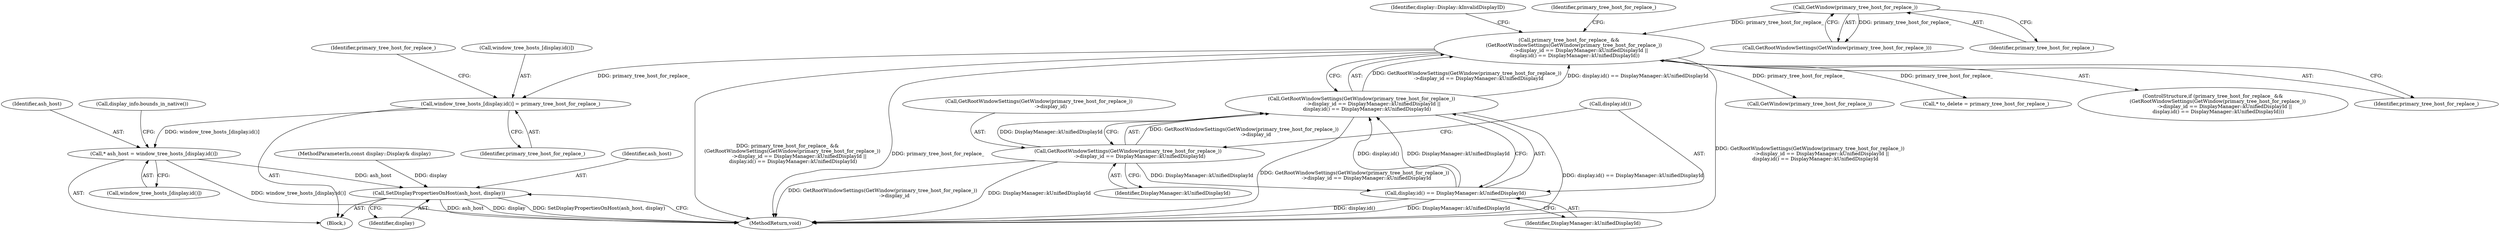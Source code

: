 digraph "0_Chrome_62b8b6e168a12263aab6b88dbef0b900cc37309f_3@pointer" {
"1000201" [label="(Call,* ash_host = window_tree_hosts_[display.id()])"];
"1000180" [label="(Call,window_tree_hosts_[display.id()] = primary_tree_host_for_replace_)"];
"1000104" [label="(Call,primary_tree_host_for_replace_ &&\n      (GetRootWindowSettings(GetWindow(primary_tree_host_for_replace_))\n               ->display_id == DisplayManager::kUnifiedDisplayId ||\n       display.id() == DisplayManager::kUnifiedDisplayId))"];
"1000110" [label="(Call,GetWindow(primary_tree_host_for_replace_))"];
"1000106" [label="(Call,GetRootWindowSettings(GetWindow(primary_tree_host_for_replace_))\n               ->display_id == DisplayManager::kUnifiedDisplayId ||\n       display.id() == DisplayManager::kUnifiedDisplayId)"];
"1000107" [label="(Call,GetRootWindowSettings(GetWindow(primary_tree_host_for_replace_))\n               ->display_id == DisplayManager::kUnifiedDisplayId)"];
"1000114" [label="(Call,display.id() == DisplayManager::kUnifiedDisplayId)"];
"1000208" [label="(Call,SetDisplayPropertiesOnHost(ash_host, display))"];
"1000188" [label="(Call,GetWindow(primary_tree_host_for_replace_))"];
"1000180" [label="(Call,window_tree_hosts_[display.id()] = primary_tree_host_for_replace_)"];
"1000104" [label="(Call,primary_tree_host_for_replace_ &&\n      (GetRootWindowSettings(GetWindow(primary_tree_host_for_replace_))\n               ->display_id == DisplayManager::kUnifiedDisplayId ||\n       display.id() == DisplayManager::kUnifiedDisplayId))"];
"1000111" [label="(Identifier,primary_tree_host_for_replace_)"];
"1000109" [label="(Call,GetRootWindowSettings(GetWindow(primary_tree_host_for_replace_)))"];
"1000210" [label="(Identifier,display)"];
"1000189" [label="(Identifier,primary_tree_host_for_replace_)"];
"1000110" [label="(Call,GetWindow(primary_tree_host_for_replace_))"];
"1000113" [label="(Identifier,DisplayManager::kUnifiedDisplayId)"];
"1000184" [label="(Identifier,primary_tree_host_for_replace_)"];
"1000119" [label="(Identifier,display::Display::kInvalidDisplayID)"];
"1000101" [label="(MethodParameterIn,const display::Display& display)"];
"1000138" [label="(Call,* to_delete = primary_tree_host_for_replace_)"];
"1000108" [label="(Call,GetRootWindowSettings(GetWindow(primary_tree_host_for_replace_))\n               ->display_id)"];
"1000203" [label="(Call,window_tree_hosts_[display.id()])"];
"1000207" [label="(Call,display_info.bounds_in_native())"];
"1000107" [label="(Call,GetRootWindowSettings(GetWindow(primary_tree_host_for_replace_))\n               ->display_id == DisplayManager::kUnifiedDisplayId)"];
"1000103" [label="(ControlStructure,if (primary_tree_host_for_replace_ &&\n      (GetRootWindowSettings(GetWindow(primary_tree_host_for_replace_))\n               ->display_id == DisplayManager::kUnifiedDisplayId ||\n       display.id() == DisplayManager::kUnifiedDisplayId)))"];
"1000106" [label="(Call,GetRootWindowSettings(GetWindow(primary_tree_host_for_replace_))\n               ->display_id == DisplayManager::kUnifiedDisplayId ||\n       display.id() == DisplayManager::kUnifiedDisplayId)"];
"1000202" [label="(Identifier,ash_host)"];
"1000116" [label="(Identifier,DisplayManager::kUnifiedDisplayId)"];
"1000201" [label="(Call,* ash_host = window_tree_hosts_[display.id()])"];
"1000115" [label="(Call,display.id())"];
"1000174" [label="(Block,)"];
"1000114" [label="(Call,display.id() == DisplayManager::kUnifiedDisplayId)"];
"1000231" [label="(MethodReturn,void)"];
"1000173" [label="(Identifier,primary_tree_host_for_replace_)"];
"1000209" [label="(Identifier,ash_host)"];
"1000105" [label="(Identifier,primary_tree_host_for_replace_)"];
"1000208" [label="(Call,SetDisplayPropertiesOnHost(ash_host, display))"];
"1000181" [label="(Call,window_tree_hosts_[display.id()])"];
"1000201" -> "1000174"  [label="AST: "];
"1000201" -> "1000203"  [label="CFG: "];
"1000202" -> "1000201"  [label="AST: "];
"1000203" -> "1000201"  [label="AST: "];
"1000207" -> "1000201"  [label="CFG: "];
"1000201" -> "1000231"  [label="DDG: window_tree_hosts_[display.id()]"];
"1000180" -> "1000201"  [label="DDG: window_tree_hosts_[display.id()]"];
"1000201" -> "1000208"  [label="DDG: ash_host"];
"1000180" -> "1000174"  [label="AST: "];
"1000180" -> "1000184"  [label="CFG: "];
"1000181" -> "1000180"  [label="AST: "];
"1000184" -> "1000180"  [label="AST: "];
"1000189" -> "1000180"  [label="CFG: "];
"1000104" -> "1000180"  [label="DDG: primary_tree_host_for_replace_"];
"1000104" -> "1000103"  [label="AST: "];
"1000104" -> "1000105"  [label="CFG: "];
"1000104" -> "1000106"  [label="CFG: "];
"1000105" -> "1000104"  [label="AST: "];
"1000106" -> "1000104"  [label="AST: "];
"1000119" -> "1000104"  [label="CFG: "];
"1000173" -> "1000104"  [label="CFG: "];
"1000104" -> "1000231"  [label="DDG: primary_tree_host_for_replace_ &&\n      (GetRootWindowSettings(GetWindow(primary_tree_host_for_replace_))\n               ->display_id == DisplayManager::kUnifiedDisplayId ||\n       display.id() == DisplayManager::kUnifiedDisplayId)"];
"1000104" -> "1000231"  [label="DDG: primary_tree_host_for_replace_"];
"1000104" -> "1000231"  [label="DDG: GetRootWindowSettings(GetWindow(primary_tree_host_for_replace_))\n               ->display_id == DisplayManager::kUnifiedDisplayId ||\n       display.id() == DisplayManager::kUnifiedDisplayId"];
"1000110" -> "1000104"  [label="DDG: primary_tree_host_for_replace_"];
"1000106" -> "1000104"  [label="DDG: GetRootWindowSettings(GetWindow(primary_tree_host_for_replace_))\n               ->display_id == DisplayManager::kUnifiedDisplayId"];
"1000106" -> "1000104"  [label="DDG: display.id() == DisplayManager::kUnifiedDisplayId"];
"1000104" -> "1000138"  [label="DDG: primary_tree_host_for_replace_"];
"1000104" -> "1000188"  [label="DDG: primary_tree_host_for_replace_"];
"1000110" -> "1000109"  [label="AST: "];
"1000110" -> "1000111"  [label="CFG: "];
"1000111" -> "1000110"  [label="AST: "];
"1000109" -> "1000110"  [label="CFG: "];
"1000110" -> "1000109"  [label="DDG: primary_tree_host_for_replace_"];
"1000106" -> "1000107"  [label="CFG: "];
"1000106" -> "1000114"  [label="CFG: "];
"1000107" -> "1000106"  [label="AST: "];
"1000114" -> "1000106"  [label="AST: "];
"1000106" -> "1000231"  [label="DDG: GetRootWindowSettings(GetWindow(primary_tree_host_for_replace_))\n               ->display_id == DisplayManager::kUnifiedDisplayId"];
"1000106" -> "1000231"  [label="DDG: display.id() == DisplayManager::kUnifiedDisplayId"];
"1000107" -> "1000106"  [label="DDG: GetRootWindowSettings(GetWindow(primary_tree_host_for_replace_))\n               ->display_id"];
"1000107" -> "1000106"  [label="DDG: DisplayManager::kUnifiedDisplayId"];
"1000114" -> "1000106"  [label="DDG: display.id()"];
"1000114" -> "1000106"  [label="DDG: DisplayManager::kUnifiedDisplayId"];
"1000107" -> "1000113"  [label="CFG: "];
"1000108" -> "1000107"  [label="AST: "];
"1000113" -> "1000107"  [label="AST: "];
"1000115" -> "1000107"  [label="CFG: "];
"1000107" -> "1000231"  [label="DDG: GetRootWindowSettings(GetWindow(primary_tree_host_for_replace_))\n               ->display_id"];
"1000107" -> "1000231"  [label="DDG: DisplayManager::kUnifiedDisplayId"];
"1000107" -> "1000114"  [label="DDG: DisplayManager::kUnifiedDisplayId"];
"1000114" -> "1000116"  [label="CFG: "];
"1000115" -> "1000114"  [label="AST: "];
"1000116" -> "1000114"  [label="AST: "];
"1000114" -> "1000231"  [label="DDG: display.id()"];
"1000114" -> "1000231"  [label="DDG: DisplayManager::kUnifiedDisplayId"];
"1000208" -> "1000174"  [label="AST: "];
"1000208" -> "1000210"  [label="CFG: "];
"1000209" -> "1000208"  [label="AST: "];
"1000210" -> "1000208"  [label="AST: "];
"1000231" -> "1000208"  [label="CFG: "];
"1000208" -> "1000231"  [label="DDG: ash_host"];
"1000208" -> "1000231"  [label="DDG: display"];
"1000208" -> "1000231"  [label="DDG: SetDisplayPropertiesOnHost(ash_host, display)"];
"1000101" -> "1000208"  [label="DDG: display"];
}
